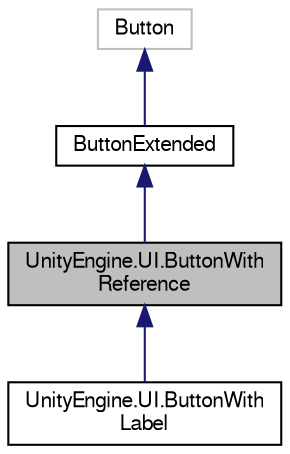 digraph "UnityEngine.UI.ButtonWithReference"
{
  edge [fontname="FreeSans",fontsize="10",labelfontname="FreeSans",labelfontsize="10"];
  node [fontname="FreeSans",fontsize="10",shape=record];
  Node1 [label="UnityEngine.UI.ButtonWith\lReference",height=0.2,width=0.4,color="black", fillcolor="grey75", style="filled", fontcolor="black"];
  Node2 -> Node1 [dir="back",color="midnightblue",fontsize="10",style="solid",fontname="FreeSans"];
  Node2 [label="ButtonExtended",height=0.2,width=0.4,color="black", fillcolor="white", style="filled",URL="$class_unity_engine_1_1_u_i_1_1_button_extended.html"];
  Node3 -> Node2 [dir="back",color="midnightblue",fontsize="10",style="solid",fontname="FreeSans"];
  Node3 [label="Button",height=0.2,width=0.4,color="grey75", fillcolor="white", style="filled"];
  Node1 -> Node4 [dir="back",color="midnightblue",fontsize="10",style="solid",fontname="FreeSans"];
  Node4 [label="UnityEngine.UI.ButtonWith\lLabel",height=0.2,width=0.4,color="black", fillcolor="white", style="filled",URL="$class_unity_engine_1_1_u_i_1_1_button_with_label.html"];
}
